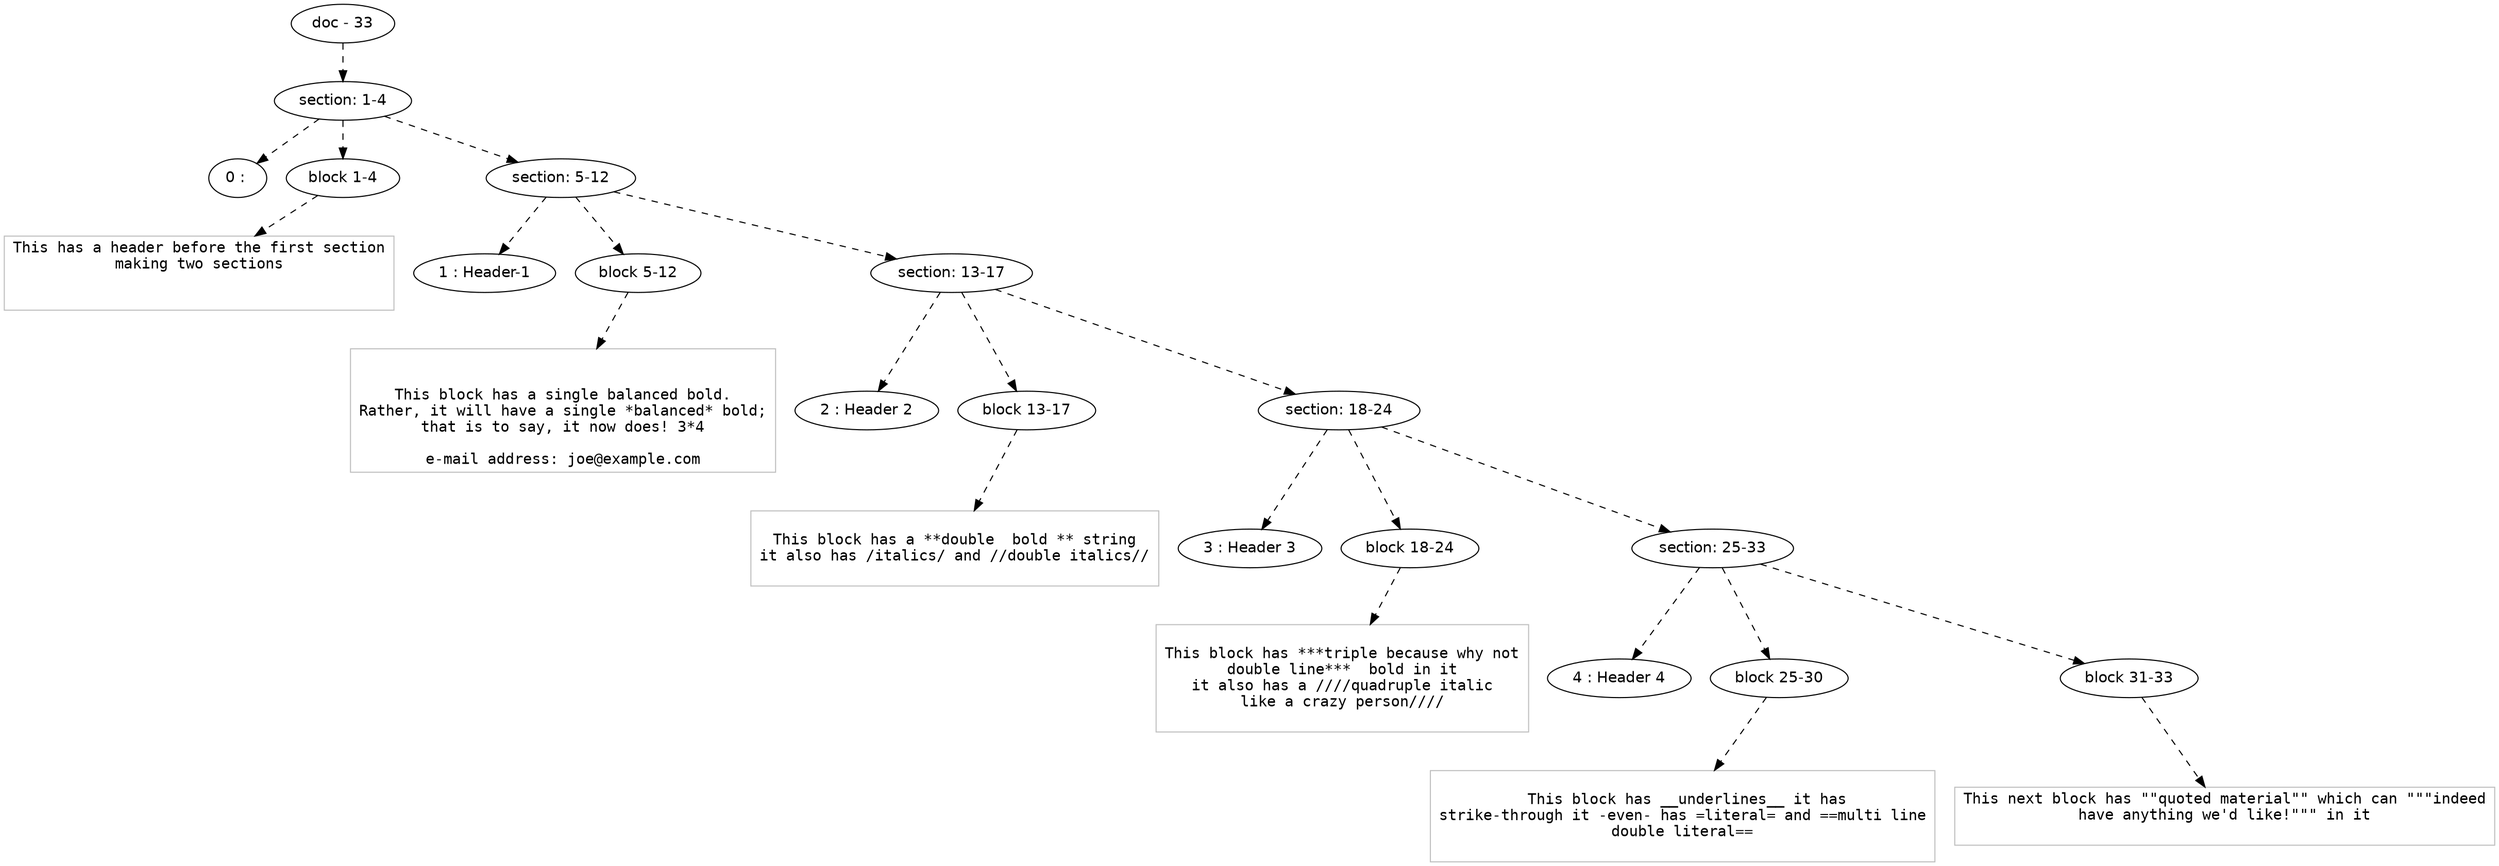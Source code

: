 digraph hierarchy {

node [fontname=Helvetica]
edge [style=dashed]

doc_0 [label="doc - 33"]


doc_0 -> { section_1}
{rank=same; section_1}

section_1 [label="section: 1-4"]


section_1 -> { header_2 block_3 section_4}
{rank=same; header_2 block_3 section_4}

header_2 [label="0 : "]

block_3 [label="block 1-4"]

section_4 [label="section: 5-12"]



block_3 -> leaf_5
leaf_5  [color=Gray,shape=rectangle,fontname=Inconsolata,label="This has a header before the first section
making two sections
       

"]
section_4 -> { header_6 block_7 section_8}
{rank=same; header_6 block_7 section_8}

header_6 [label="1 : Header-1"]

block_7 [label="block 5-12"]

section_8 [label="section: 13-17"]



block_7 -> leaf_9
leaf_9  [color=Gray,shape=rectangle,fontname=Inconsolata,label="

This block has a single balanced bold.
Rather, it will have a single *balanced* bold;
that is to say, it now does! 3*4
 
e-mail address: joe@example.com
"]
section_8 -> { header_10 block_11 section_12}
{rank=same; header_10 block_11 section_12}

header_10 [label="2 : Header 2"]

block_11 [label="block 13-17"]

section_12 [label="section: 18-24"]



block_11 -> leaf_13
leaf_13  [color=Gray,shape=rectangle,fontname=Inconsolata,label="
This block has a **double  bold ** string
it also has /italics/ and //double italics//

"]
section_12 -> { header_14 block_15 section_16}
{rank=same; header_14 block_15 section_16}

header_14 [label="3 : Header 3"]

block_15 [label="block 18-24"]

section_16 [label="section: 25-33"]



block_15 -> leaf_17
leaf_17  [color=Gray,shape=rectangle,fontname=Inconsolata,label="
This block has ***triple because why not
double line***  bold in it
it also has a ////quadruple italic
like a crazy person////

"]
section_16 -> { header_18 block_19 block_20}
{rank=same; header_18 block_19 block_20}

header_18 [label="4 : Header 4"]

block_19 [label="block 25-30"]

block_20 [label="block 31-33"]



block_19 -> leaf_21
leaf_21  [color=Gray,shape=rectangle,fontname=Inconsolata,label="
  This block has __underlines__ it has 
strike-through it -even- has =literal= and ==multi line
double literal==

"]

block_20 -> leaf_22
leaf_22  [color=Gray,shape=rectangle,fontname=Inconsolata,label="This next block has \"\"quoted material\"\" which can \"\"\"indeed
have anything we'd like!\"\"\" in it

"]

}
